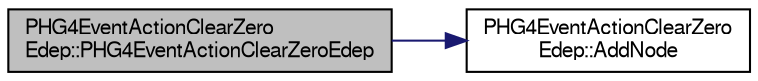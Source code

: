 digraph "PHG4EventActionClearZeroEdep::PHG4EventActionClearZeroEdep"
{
  bgcolor="transparent";
  edge [fontname="FreeSans",fontsize="10",labelfontname="FreeSans",labelfontsize="10"];
  node [fontname="FreeSans",fontsize="10",shape=record];
  rankdir="LR";
  Node1 [label="PHG4EventActionClearZero\lEdep::PHG4EventActionClearZeroEdep",height=0.2,width=0.4,color="black", fillcolor="grey75", style="filled" fontcolor="black"];
  Node1 -> Node2 [color="midnightblue",fontsize="10",style="solid",fontname="FreeSans"];
  Node2 [label="PHG4EventActionClearZero\lEdep::AddNode",height=0.2,width=0.4,color="black",URL="$db/d55/classPHG4EventActionClearZeroEdep.html#a3c5218ab6591d2f4f350876e938a367b"];
}

